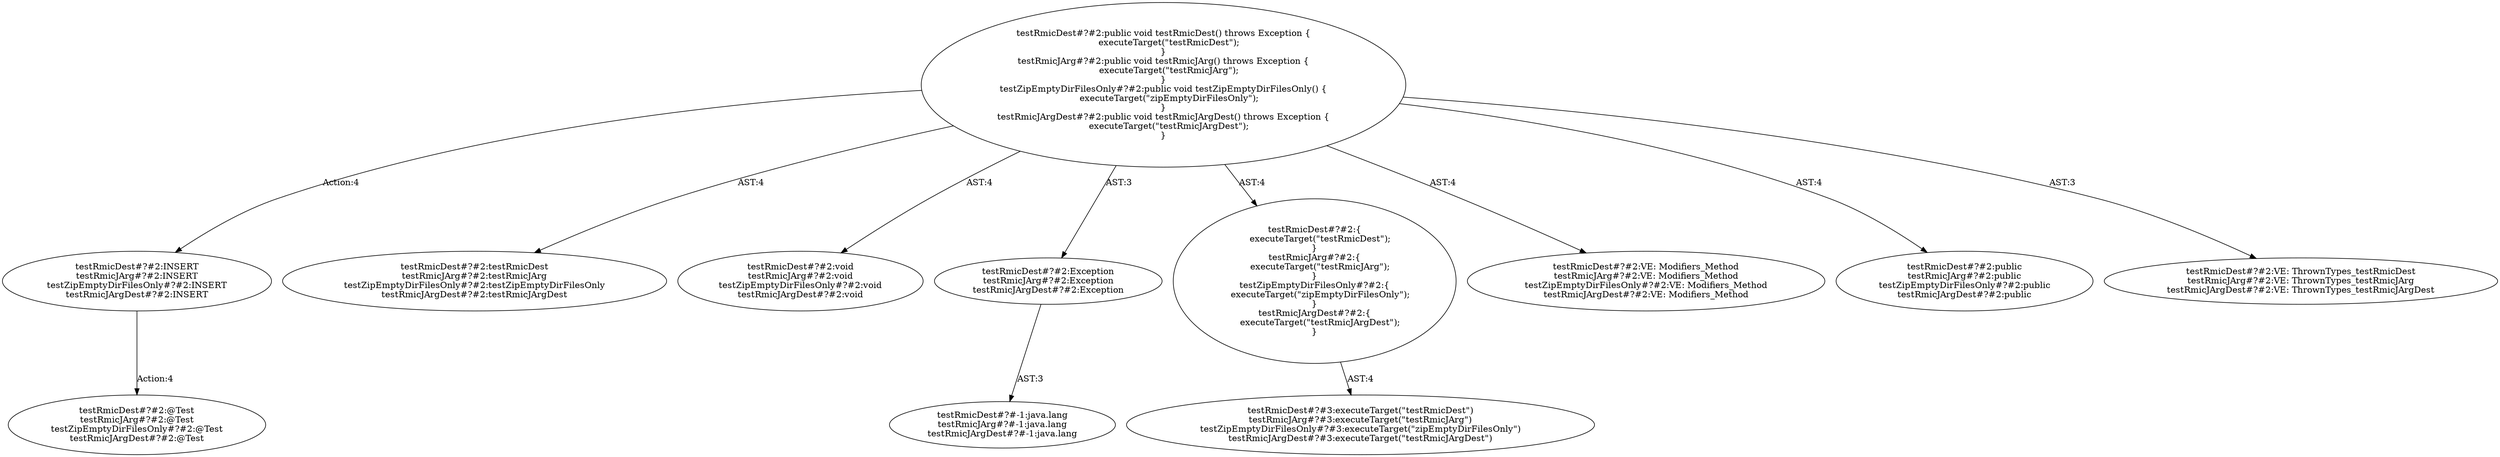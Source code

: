 digraph "Pattern" {
0 [label="testRmicDest#?#2:INSERT
testRmicJArg#?#2:INSERT
testZipEmptyDirFilesOnly#?#2:INSERT
testRmicJArgDest#?#2:INSERT" shape=ellipse]
1 [label="testRmicDest#?#2:public void testRmicDest() throws Exception \{
    executeTarget(\"testRmicDest\");
\}
testRmicJArg#?#2:public void testRmicJArg() throws Exception \{
    executeTarget(\"testRmicJArg\");
\}
testZipEmptyDirFilesOnly#?#2:public void testZipEmptyDirFilesOnly() \{
    executeTarget(\"zipEmptyDirFilesOnly\");
\}
testRmicJArgDest#?#2:public void testRmicJArgDest() throws Exception \{
    executeTarget(\"testRmicJArgDest\");
\}" shape=ellipse]
2 [label="testRmicDest#?#2:testRmicDest
testRmicJArg#?#2:testRmicJArg
testZipEmptyDirFilesOnly#?#2:testZipEmptyDirFilesOnly
testRmicJArgDest#?#2:testRmicJArgDest" shape=ellipse]
3 [label="testRmicDest#?#2:void
testRmicJArg#?#2:void
testZipEmptyDirFilesOnly#?#2:void
testRmicJArgDest#?#2:void" shape=ellipse]
4 [label="testRmicDest#?#2:Exception
testRmicJArg#?#2:Exception
testRmicJArgDest#?#2:Exception" shape=ellipse]
5 [label="testRmicDest#?#-1:java.lang
testRmicJArg#?#-1:java.lang
testRmicJArgDest#?#-1:java.lang" shape=ellipse]
6 [label="testRmicDest#?#2:\{
    executeTarget(\"testRmicDest\");
\}
testRmicJArg#?#2:\{
    executeTarget(\"testRmicJArg\");
\}
testZipEmptyDirFilesOnly#?#2:\{
    executeTarget(\"zipEmptyDirFilesOnly\");
\}
testRmicJArgDest#?#2:\{
    executeTarget(\"testRmicJArgDest\");
\}" shape=ellipse]
7 [label="testRmicDest#?#3:executeTarget(\"testRmicDest\")
testRmicJArg#?#3:executeTarget(\"testRmicJArg\")
testZipEmptyDirFilesOnly#?#3:executeTarget(\"zipEmptyDirFilesOnly\")
testRmicJArgDest#?#3:executeTarget(\"testRmicJArgDest\")" shape=ellipse]
8 [label="testRmicDest#?#2:VE: Modifiers_Method
testRmicJArg#?#2:VE: Modifiers_Method
testZipEmptyDirFilesOnly#?#2:VE: Modifiers_Method
testRmicJArgDest#?#2:VE: Modifiers_Method" shape=ellipse]
9 [label="testRmicDest#?#2:public
testRmicJArg#?#2:public
testZipEmptyDirFilesOnly#?#2:public
testRmicJArgDest#?#2:public" shape=ellipse]
10 [label="testRmicDest#?#2:VE: ThrownTypes_testRmicDest
testRmicJArg#?#2:VE: ThrownTypes_testRmicJArg
testRmicJArgDest#?#2:VE: ThrownTypes_testRmicJArgDest" shape=ellipse]
11 [label="testRmicDest#?#2:@Test
testRmicJArg#?#2:@Test
testZipEmptyDirFilesOnly#?#2:@Test
testRmicJArgDest#?#2:@Test" shape=ellipse]
0 -> 11 [label="Action:4"];
1 -> 0 [label="Action:4"];
1 -> 2 [label="AST:4"];
1 -> 3 [label="AST:4"];
1 -> 4 [label="AST:3"];
1 -> 6 [label="AST:4"];
1 -> 8 [label="AST:4"];
1 -> 9 [label="AST:4"];
1 -> 10 [label="AST:3"];
4 -> 5 [label="AST:3"];
6 -> 7 [label="AST:4"];
}